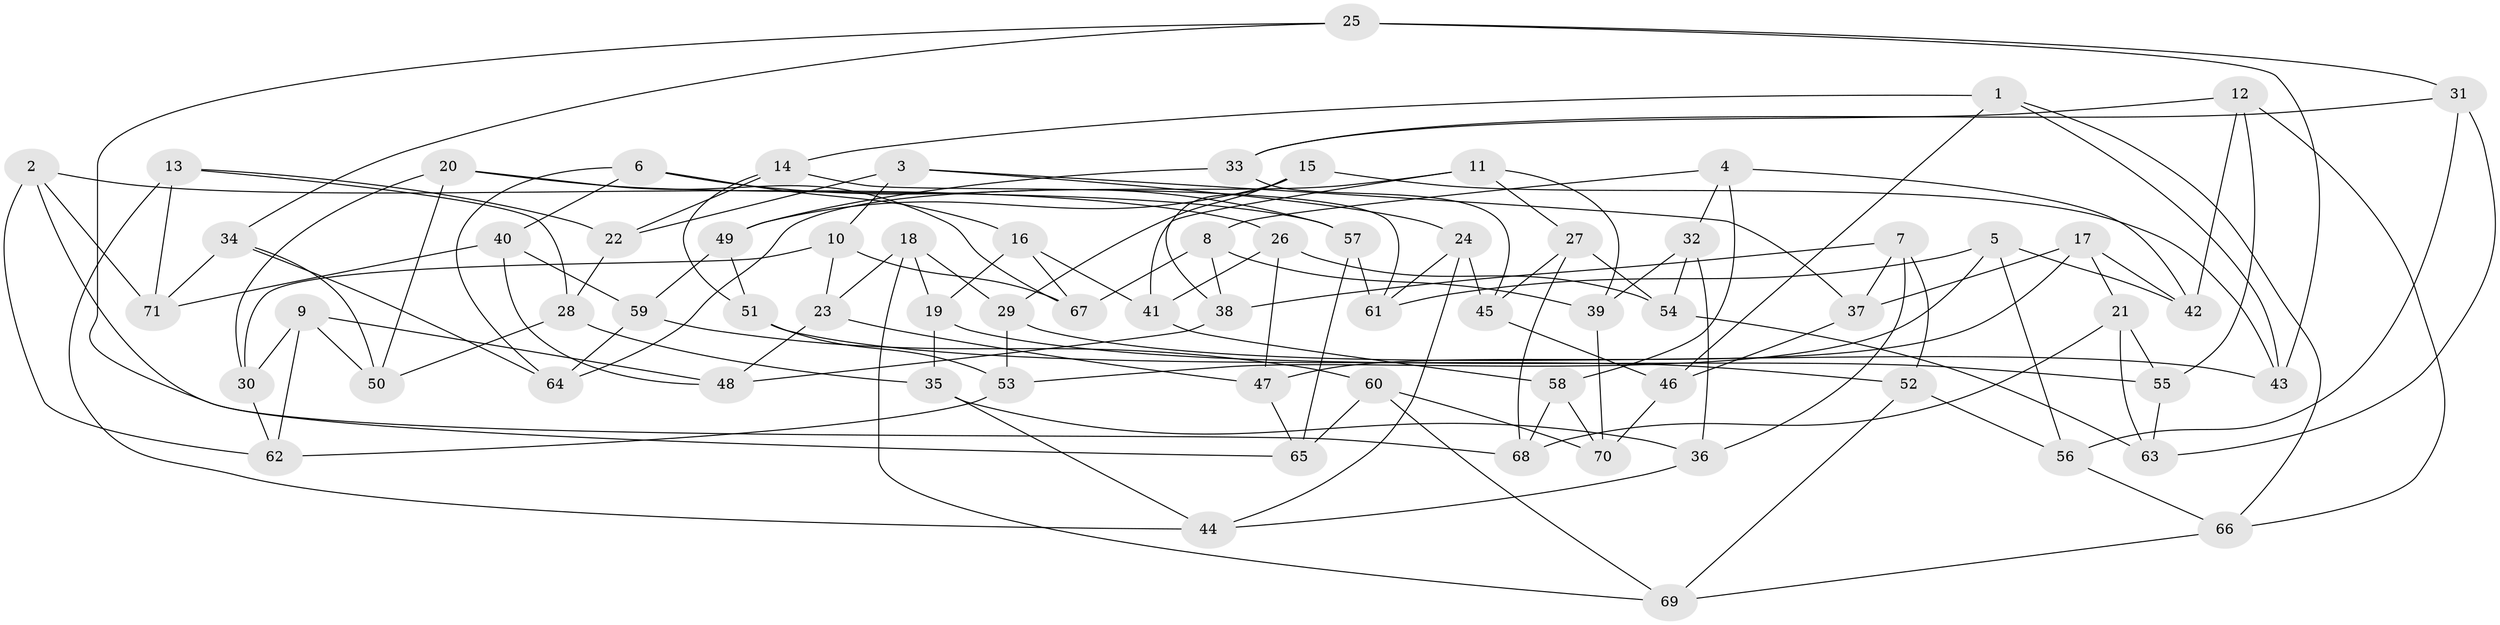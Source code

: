 // Generated by graph-tools (version 1.1) at 2025/59/03/09/25 04:59:34]
// undirected, 71 vertices, 142 edges
graph export_dot {
graph [start="1"]
  node [color=gray90,style=filled];
  1;
  2;
  3;
  4;
  5;
  6;
  7;
  8;
  9;
  10;
  11;
  12;
  13;
  14;
  15;
  16;
  17;
  18;
  19;
  20;
  21;
  22;
  23;
  24;
  25;
  26;
  27;
  28;
  29;
  30;
  31;
  32;
  33;
  34;
  35;
  36;
  37;
  38;
  39;
  40;
  41;
  42;
  43;
  44;
  45;
  46;
  47;
  48;
  49;
  50;
  51;
  52;
  53;
  54;
  55;
  56;
  57;
  58;
  59;
  60;
  61;
  62;
  63;
  64;
  65;
  66;
  67;
  68;
  69;
  70;
  71;
  1 -- 66;
  1 -- 14;
  1 -- 46;
  1 -- 43;
  2 -- 68;
  2 -- 71;
  2 -- 26;
  2 -- 62;
  3 -- 24;
  3 -- 10;
  3 -- 37;
  3 -- 22;
  4 -- 8;
  4 -- 58;
  4 -- 42;
  4 -- 32;
  5 -- 42;
  5 -- 53;
  5 -- 61;
  5 -- 56;
  6 -- 16;
  6 -- 57;
  6 -- 40;
  6 -- 64;
  7 -- 37;
  7 -- 36;
  7 -- 38;
  7 -- 52;
  8 -- 38;
  8 -- 67;
  8 -- 39;
  9 -- 62;
  9 -- 50;
  9 -- 30;
  9 -- 48;
  10 -- 30;
  10 -- 23;
  10 -- 67;
  11 -- 27;
  11 -- 64;
  11 -- 39;
  11 -- 41;
  12 -- 55;
  12 -- 66;
  12 -- 33;
  12 -- 42;
  13 -- 22;
  13 -- 71;
  13 -- 44;
  13 -- 28;
  14 -- 51;
  14 -- 22;
  14 -- 61;
  15 -- 43;
  15 -- 49;
  15 -- 38;
  15 -- 29;
  16 -- 67;
  16 -- 41;
  16 -- 19;
  17 -- 37;
  17 -- 42;
  17 -- 21;
  17 -- 47;
  18 -- 19;
  18 -- 23;
  18 -- 69;
  18 -- 29;
  19 -- 55;
  19 -- 35;
  20 -- 67;
  20 -- 50;
  20 -- 57;
  20 -- 30;
  21 -- 63;
  21 -- 55;
  21 -- 68;
  22 -- 28;
  23 -- 47;
  23 -- 48;
  24 -- 61;
  24 -- 45;
  24 -- 44;
  25 -- 31;
  25 -- 65;
  25 -- 43;
  25 -- 34;
  26 -- 54;
  26 -- 47;
  26 -- 41;
  27 -- 54;
  27 -- 45;
  27 -- 68;
  28 -- 35;
  28 -- 50;
  29 -- 53;
  29 -- 43;
  30 -- 62;
  31 -- 63;
  31 -- 33;
  31 -- 56;
  32 -- 36;
  32 -- 39;
  32 -- 54;
  33 -- 45;
  33 -- 49;
  34 -- 64;
  34 -- 71;
  34 -- 50;
  35 -- 44;
  35 -- 36;
  36 -- 44;
  37 -- 46;
  38 -- 48;
  39 -- 70;
  40 -- 48;
  40 -- 71;
  40 -- 59;
  41 -- 58;
  45 -- 46;
  46 -- 70;
  47 -- 65;
  49 -- 51;
  49 -- 59;
  51 -- 52;
  51 -- 53;
  52 -- 56;
  52 -- 69;
  53 -- 62;
  54 -- 63;
  55 -- 63;
  56 -- 66;
  57 -- 65;
  57 -- 61;
  58 -- 70;
  58 -- 68;
  59 -- 60;
  59 -- 64;
  60 -- 69;
  60 -- 65;
  60 -- 70;
  66 -- 69;
}
